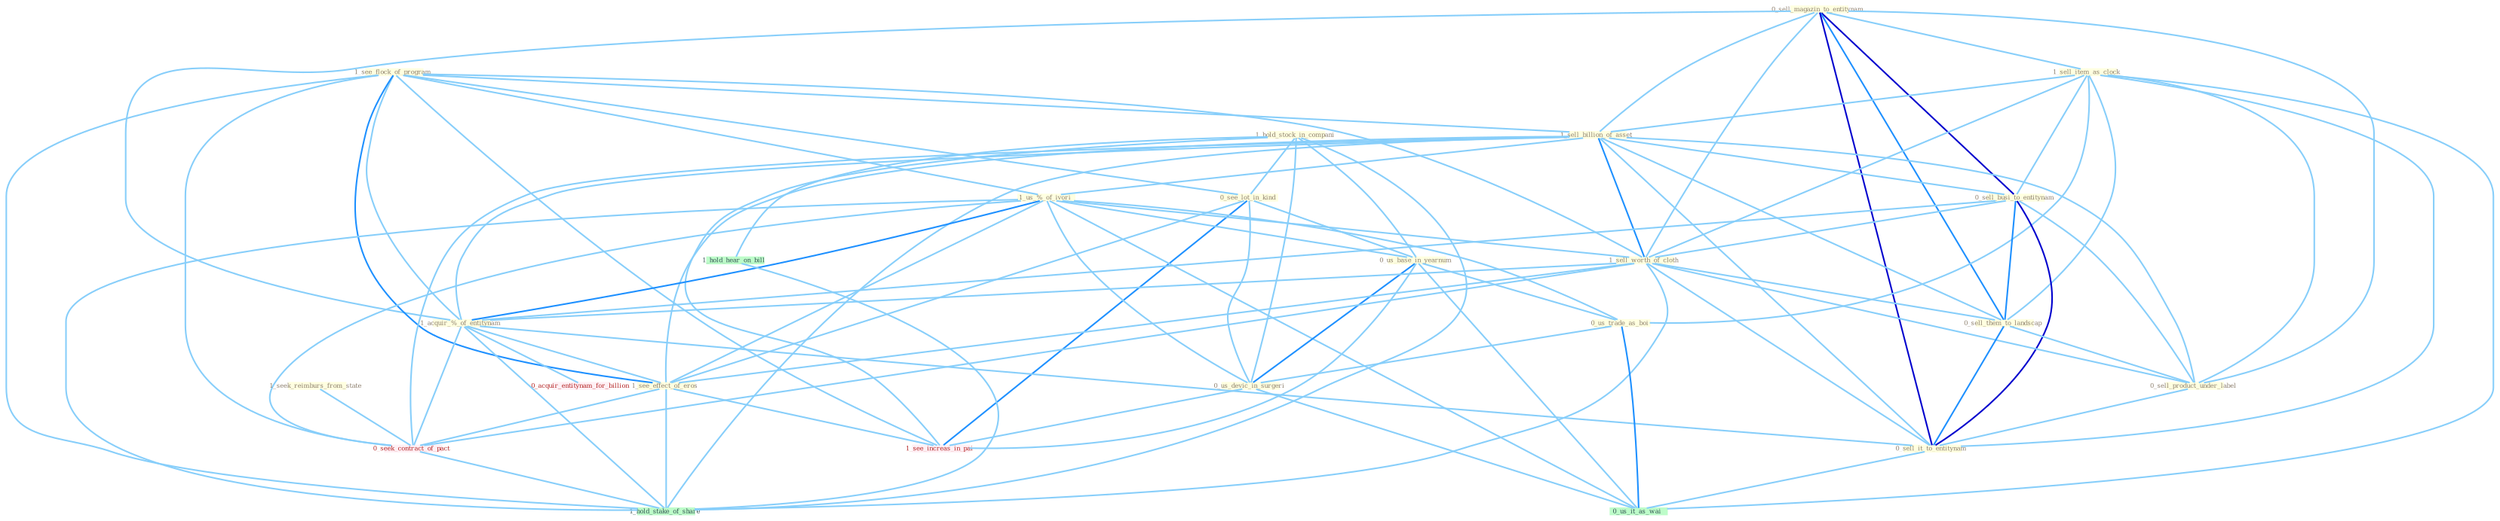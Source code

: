 Graph G{ 
    node
    [shape=polygon,style=filled,width=.5,height=.06,color="#BDFCC9",fixedsize=true,fontsize=4,
    fontcolor="#2f4f4f"];
    {node
    [color="#ffffe0", fontcolor="#8b7d6b"] "0_sell_magazin_to_entitynam " "1_see_flock_of_program " "1_sell_item_as_clock " "1_sell_billion_of_asset " "1_hold_stock_in_compani " "0_see_lot_in_kind " "0_sell_busi_to_entitynam " "1_us_%_of_ivori " "0_us_base_in_yearnum " "1_sell_worth_of_cloth " "1_acquir_%_of_entitynam " "0_us_trade_as_boi " "0_us_devic_in_surgeri " "0_sell_them_to_landscap " "1_see_effect_of_eros " "0_sell_product_under_label " "0_sell_it_to_entitynam " "1_seek_reimburs_from_state "}
{node [color="#fff0f5", fontcolor="#b22222"] "0_seek_contract_of_pact " "0_acquir_entitynam_for_billion " "1_see_increas_in_pai "}
edge [color="#B0E2FF"];

	"0_sell_magazin_to_entitynam " -- "1_sell_item_as_clock " [w="1", color="#87cefa" ];
	"0_sell_magazin_to_entitynam " -- "1_sell_billion_of_asset " [w="1", color="#87cefa" ];
	"0_sell_magazin_to_entitynam " -- "0_sell_busi_to_entitynam " [w="3", color="#0000cd" , len=0.6];
	"0_sell_magazin_to_entitynam " -- "1_sell_worth_of_cloth " [w="1", color="#87cefa" ];
	"0_sell_magazin_to_entitynam " -- "1_acquir_%_of_entitynam " [w="1", color="#87cefa" ];
	"0_sell_magazin_to_entitynam " -- "0_sell_them_to_landscap " [w="2", color="#1e90ff" , len=0.8];
	"0_sell_magazin_to_entitynam " -- "0_sell_product_under_label " [w="1", color="#87cefa" ];
	"0_sell_magazin_to_entitynam " -- "0_sell_it_to_entitynam " [w="3", color="#0000cd" , len=0.6];
	"1_see_flock_of_program " -- "1_sell_billion_of_asset " [w="1", color="#87cefa" ];
	"1_see_flock_of_program " -- "0_see_lot_in_kind " [w="1", color="#87cefa" ];
	"1_see_flock_of_program " -- "1_us_%_of_ivori " [w="1", color="#87cefa" ];
	"1_see_flock_of_program " -- "1_sell_worth_of_cloth " [w="1", color="#87cefa" ];
	"1_see_flock_of_program " -- "1_acquir_%_of_entitynam " [w="1", color="#87cefa" ];
	"1_see_flock_of_program " -- "1_see_effect_of_eros " [w="2", color="#1e90ff" , len=0.8];
	"1_see_flock_of_program " -- "0_seek_contract_of_pact " [w="1", color="#87cefa" ];
	"1_see_flock_of_program " -- "1_see_increas_in_pai " [w="1", color="#87cefa" ];
	"1_see_flock_of_program " -- "1_hold_stake_of_share " [w="1", color="#87cefa" ];
	"1_sell_item_as_clock " -- "1_sell_billion_of_asset " [w="1", color="#87cefa" ];
	"1_sell_item_as_clock " -- "0_sell_busi_to_entitynam " [w="1", color="#87cefa" ];
	"1_sell_item_as_clock " -- "1_sell_worth_of_cloth " [w="1", color="#87cefa" ];
	"1_sell_item_as_clock " -- "0_us_trade_as_boi " [w="1", color="#87cefa" ];
	"1_sell_item_as_clock " -- "0_sell_them_to_landscap " [w="1", color="#87cefa" ];
	"1_sell_item_as_clock " -- "0_sell_product_under_label " [w="1", color="#87cefa" ];
	"1_sell_item_as_clock " -- "0_sell_it_to_entitynam " [w="1", color="#87cefa" ];
	"1_sell_item_as_clock " -- "0_us_it_as_wai " [w="1", color="#87cefa" ];
	"1_sell_billion_of_asset " -- "0_sell_busi_to_entitynam " [w="1", color="#87cefa" ];
	"1_sell_billion_of_asset " -- "1_us_%_of_ivori " [w="1", color="#87cefa" ];
	"1_sell_billion_of_asset " -- "1_sell_worth_of_cloth " [w="2", color="#1e90ff" , len=0.8];
	"1_sell_billion_of_asset " -- "1_acquir_%_of_entitynam " [w="1", color="#87cefa" ];
	"1_sell_billion_of_asset " -- "0_sell_them_to_landscap " [w="1", color="#87cefa" ];
	"1_sell_billion_of_asset " -- "1_see_effect_of_eros " [w="1", color="#87cefa" ];
	"1_sell_billion_of_asset " -- "0_sell_product_under_label " [w="1", color="#87cefa" ];
	"1_sell_billion_of_asset " -- "0_sell_it_to_entitynam " [w="1", color="#87cefa" ];
	"1_sell_billion_of_asset " -- "0_seek_contract_of_pact " [w="1", color="#87cefa" ];
	"1_sell_billion_of_asset " -- "1_hold_stake_of_share " [w="1", color="#87cefa" ];
	"1_hold_stock_in_compani " -- "0_see_lot_in_kind " [w="1", color="#87cefa" ];
	"1_hold_stock_in_compani " -- "0_us_base_in_yearnum " [w="1", color="#87cefa" ];
	"1_hold_stock_in_compani " -- "0_us_devic_in_surgeri " [w="1", color="#87cefa" ];
	"1_hold_stock_in_compani " -- "1_see_increas_in_pai " [w="1", color="#87cefa" ];
	"1_hold_stock_in_compani " -- "1_hold_hear_on_bill " [w="1", color="#87cefa" ];
	"1_hold_stock_in_compani " -- "1_hold_stake_of_share " [w="1", color="#87cefa" ];
	"0_see_lot_in_kind " -- "0_us_base_in_yearnum " [w="1", color="#87cefa" ];
	"0_see_lot_in_kind " -- "0_us_devic_in_surgeri " [w="1", color="#87cefa" ];
	"0_see_lot_in_kind " -- "1_see_effect_of_eros " [w="1", color="#87cefa" ];
	"0_see_lot_in_kind " -- "1_see_increas_in_pai " [w="2", color="#1e90ff" , len=0.8];
	"0_sell_busi_to_entitynam " -- "1_sell_worth_of_cloth " [w="1", color="#87cefa" ];
	"0_sell_busi_to_entitynam " -- "1_acquir_%_of_entitynam " [w="1", color="#87cefa" ];
	"0_sell_busi_to_entitynam " -- "0_sell_them_to_landscap " [w="2", color="#1e90ff" , len=0.8];
	"0_sell_busi_to_entitynam " -- "0_sell_product_under_label " [w="1", color="#87cefa" ];
	"0_sell_busi_to_entitynam " -- "0_sell_it_to_entitynam " [w="3", color="#0000cd" , len=0.6];
	"1_us_%_of_ivori " -- "0_us_base_in_yearnum " [w="1", color="#87cefa" ];
	"1_us_%_of_ivori " -- "1_sell_worth_of_cloth " [w="1", color="#87cefa" ];
	"1_us_%_of_ivori " -- "1_acquir_%_of_entitynam " [w="2", color="#1e90ff" , len=0.8];
	"1_us_%_of_ivori " -- "0_us_trade_as_boi " [w="1", color="#87cefa" ];
	"1_us_%_of_ivori " -- "0_us_devic_in_surgeri " [w="1", color="#87cefa" ];
	"1_us_%_of_ivori " -- "1_see_effect_of_eros " [w="1", color="#87cefa" ];
	"1_us_%_of_ivori " -- "0_seek_contract_of_pact " [w="1", color="#87cefa" ];
	"1_us_%_of_ivori " -- "0_us_it_as_wai " [w="1", color="#87cefa" ];
	"1_us_%_of_ivori " -- "1_hold_stake_of_share " [w="1", color="#87cefa" ];
	"0_us_base_in_yearnum " -- "0_us_trade_as_boi " [w="1", color="#87cefa" ];
	"0_us_base_in_yearnum " -- "0_us_devic_in_surgeri " [w="2", color="#1e90ff" , len=0.8];
	"0_us_base_in_yearnum " -- "0_us_it_as_wai " [w="1", color="#87cefa" ];
	"0_us_base_in_yearnum " -- "1_see_increas_in_pai " [w="1", color="#87cefa" ];
	"1_sell_worth_of_cloth " -- "1_acquir_%_of_entitynam " [w="1", color="#87cefa" ];
	"1_sell_worth_of_cloth " -- "0_sell_them_to_landscap " [w="1", color="#87cefa" ];
	"1_sell_worth_of_cloth " -- "1_see_effect_of_eros " [w="1", color="#87cefa" ];
	"1_sell_worth_of_cloth " -- "0_sell_product_under_label " [w="1", color="#87cefa" ];
	"1_sell_worth_of_cloth " -- "0_sell_it_to_entitynam " [w="1", color="#87cefa" ];
	"1_sell_worth_of_cloth " -- "0_seek_contract_of_pact " [w="1", color="#87cefa" ];
	"1_sell_worth_of_cloth " -- "1_hold_stake_of_share " [w="1", color="#87cefa" ];
	"1_acquir_%_of_entitynam " -- "1_see_effect_of_eros " [w="1", color="#87cefa" ];
	"1_acquir_%_of_entitynam " -- "0_sell_it_to_entitynam " [w="1", color="#87cefa" ];
	"1_acquir_%_of_entitynam " -- "0_seek_contract_of_pact " [w="1", color="#87cefa" ];
	"1_acquir_%_of_entitynam " -- "0_acquir_entitynam_for_billion " [w="1", color="#87cefa" ];
	"1_acquir_%_of_entitynam " -- "1_hold_stake_of_share " [w="1", color="#87cefa" ];
	"0_us_trade_as_boi " -- "0_us_devic_in_surgeri " [w="1", color="#87cefa" ];
	"0_us_trade_as_boi " -- "0_us_it_as_wai " [w="2", color="#1e90ff" , len=0.8];
	"0_us_devic_in_surgeri " -- "0_us_it_as_wai " [w="1", color="#87cefa" ];
	"0_us_devic_in_surgeri " -- "1_see_increas_in_pai " [w="1", color="#87cefa" ];
	"0_sell_them_to_landscap " -- "0_sell_product_under_label " [w="1", color="#87cefa" ];
	"0_sell_them_to_landscap " -- "0_sell_it_to_entitynam " [w="2", color="#1e90ff" , len=0.8];
	"1_see_effect_of_eros " -- "0_seek_contract_of_pact " [w="1", color="#87cefa" ];
	"1_see_effect_of_eros " -- "1_see_increas_in_pai " [w="1", color="#87cefa" ];
	"1_see_effect_of_eros " -- "1_hold_stake_of_share " [w="1", color="#87cefa" ];
	"0_sell_product_under_label " -- "0_sell_it_to_entitynam " [w="1", color="#87cefa" ];
	"0_sell_it_to_entitynam " -- "0_us_it_as_wai " [w="1", color="#87cefa" ];
	"1_seek_reimburs_from_state " -- "0_seek_contract_of_pact " [w="1", color="#87cefa" ];
	"0_seek_contract_of_pact " -- "1_hold_stake_of_share " [w="1", color="#87cefa" ];
	"1_hold_hear_on_bill " -- "1_hold_stake_of_share " [w="1", color="#87cefa" ];
}